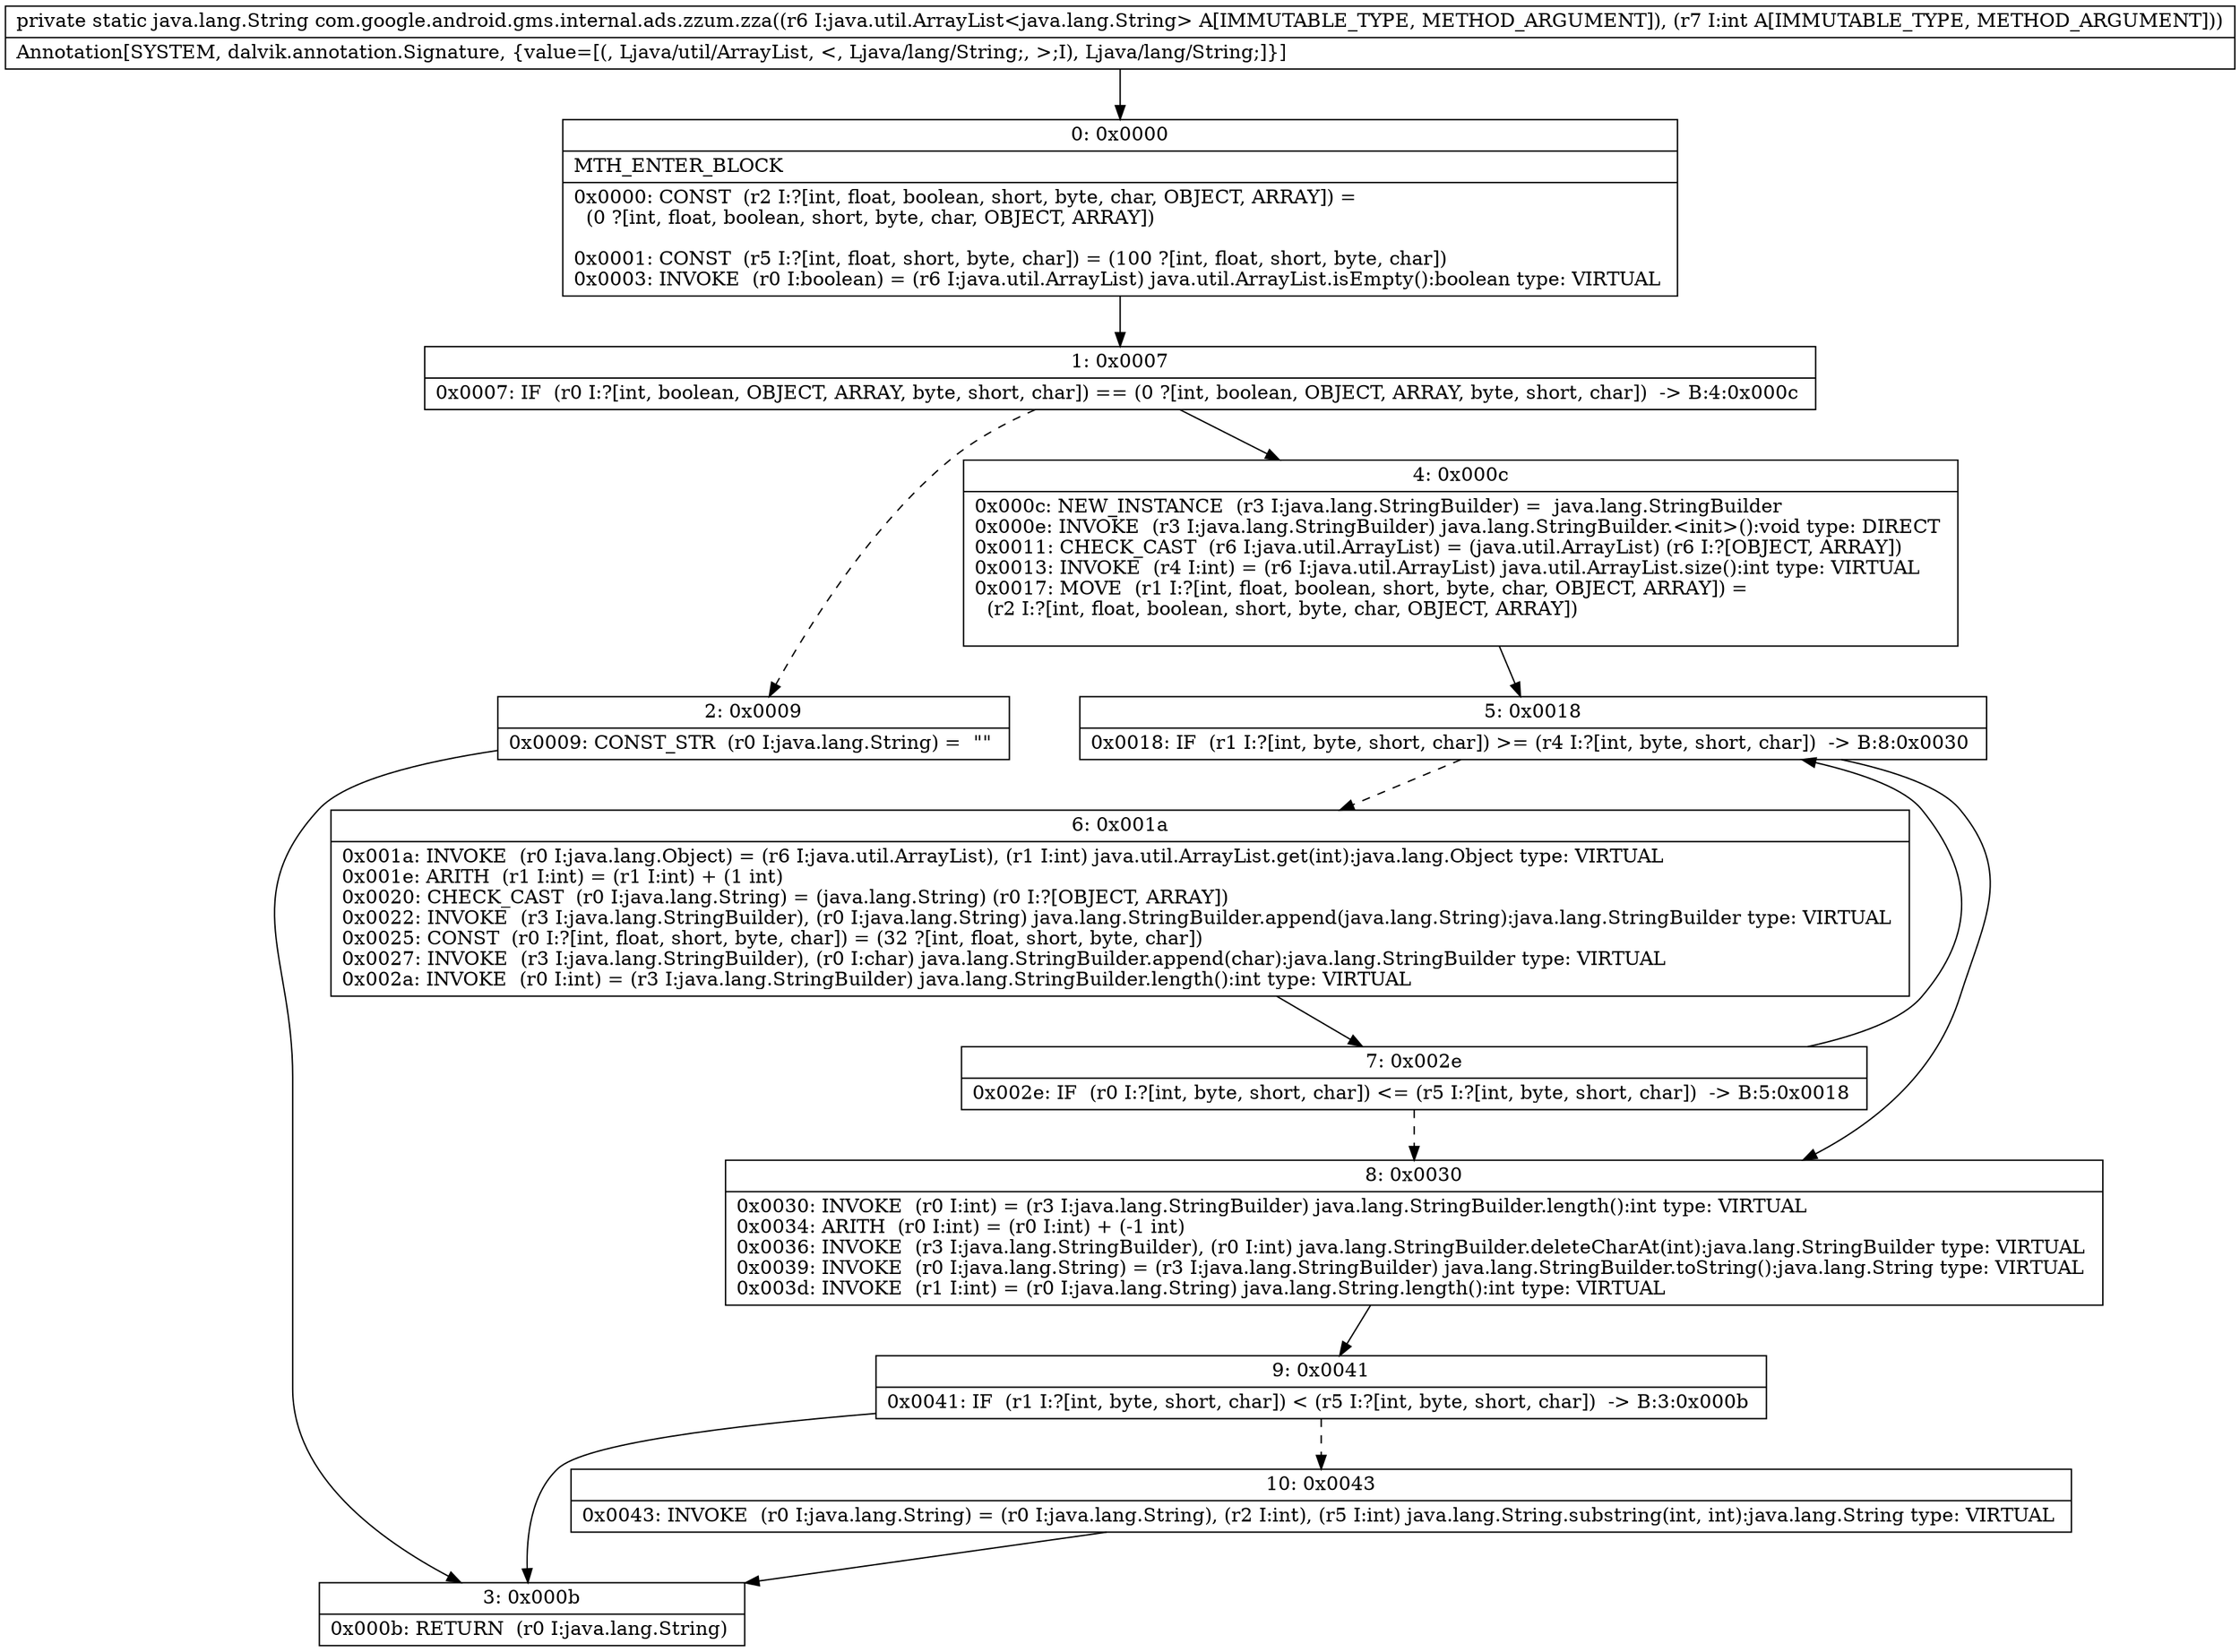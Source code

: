 digraph "CFG forcom.google.android.gms.internal.ads.zzum.zza(Ljava\/util\/ArrayList;I)Ljava\/lang\/String;" {
Node_0 [shape=record,label="{0\:\ 0x0000|MTH_ENTER_BLOCK\l|0x0000: CONST  (r2 I:?[int, float, boolean, short, byte, char, OBJECT, ARRAY]) = \l  (0 ?[int, float, boolean, short, byte, char, OBJECT, ARRAY])\l \l0x0001: CONST  (r5 I:?[int, float, short, byte, char]) = (100 ?[int, float, short, byte, char]) \l0x0003: INVOKE  (r0 I:boolean) = (r6 I:java.util.ArrayList) java.util.ArrayList.isEmpty():boolean type: VIRTUAL \l}"];
Node_1 [shape=record,label="{1\:\ 0x0007|0x0007: IF  (r0 I:?[int, boolean, OBJECT, ARRAY, byte, short, char]) == (0 ?[int, boolean, OBJECT, ARRAY, byte, short, char])  \-\> B:4:0x000c \l}"];
Node_2 [shape=record,label="{2\:\ 0x0009|0x0009: CONST_STR  (r0 I:java.lang.String) =  \"\" \l}"];
Node_3 [shape=record,label="{3\:\ 0x000b|0x000b: RETURN  (r0 I:java.lang.String) \l}"];
Node_4 [shape=record,label="{4\:\ 0x000c|0x000c: NEW_INSTANCE  (r3 I:java.lang.StringBuilder) =  java.lang.StringBuilder \l0x000e: INVOKE  (r3 I:java.lang.StringBuilder) java.lang.StringBuilder.\<init\>():void type: DIRECT \l0x0011: CHECK_CAST  (r6 I:java.util.ArrayList) = (java.util.ArrayList) (r6 I:?[OBJECT, ARRAY]) \l0x0013: INVOKE  (r4 I:int) = (r6 I:java.util.ArrayList) java.util.ArrayList.size():int type: VIRTUAL \l0x0017: MOVE  (r1 I:?[int, float, boolean, short, byte, char, OBJECT, ARRAY]) = \l  (r2 I:?[int, float, boolean, short, byte, char, OBJECT, ARRAY])\l \l}"];
Node_5 [shape=record,label="{5\:\ 0x0018|0x0018: IF  (r1 I:?[int, byte, short, char]) \>= (r4 I:?[int, byte, short, char])  \-\> B:8:0x0030 \l}"];
Node_6 [shape=record,label="{6\:\ 0x001a|0x001a: INVOKE  (r0 I:java.lang.Object) = (r6 I:java.util.ArrayList), (r1 I:int) java.util.ArrayList.get(int):java.lang.Object type: VIRTUAL \l0x001e: ARITH  (r1 I:int) = (r1 I:int) + (1 int) \l0x0020: CHECK_CAST  (r0 I:java.lang.String) = (java.lang.String) (r0 I:?[OBJECT, ARRAY]) \l0x0022: INVOKE  (r3 I:java.lang.StringBuilder), (r0 I:java.lang.String) java.lang.StringBuilder.append(java.lang.String):java.lang.StringBuilder type: VIRTUAL \l0x0025: CONST  (r0 I:?[int, float, short, byte, char]) = (32 ?[int, float, short, byte, char]) \l0x0027: INVOKE  (r3 I:java.lang.StringBuilder), (r0 I:char) java.lang.StringBuilder.append(char):java.lang.StringBuilder type: VIRTUAL \l0x002a: INVOKE  (r0 I:int) = (r3 I:java.lang.StringBuilder) java.lang.StringBuilder.length():int type: VIRTUAL \l}"];
Node_7 [shape=record,label="{7\:\ 0x002e|0x002e: IF  (r0 I:?[int, byte, short, char]) \<= (r5 I:?[int, byte, short, char])  \-\> B:5:0x0018 \l}"];
Node_8 [shape=record,label="{8\:\ 0x0030|0x0030: INVOKE  (r0 I:int) = (r3 I:java.lang.StringBuilder) java.lang.StringBuilder.length():int type: VIRTUAL \l0x0034: ARITH  (r0 I:int) = (r0 I:int) + (\-1 int) \l0x0036: INVOKE  (r3 I:java.lang.StringBuilder), (r0 I:int) java.lang.StringBuilder.deleteCharAt(int):java.lang.StringBuilder type: VIRTUAL \l0x0039: INVOKE  (r0 I:java.lang.String) = (r3 I:java.lang.StringBuilder) java.lang.StringBuilder.toString():java.lang.String type: VIRTUAL \l0x003d: INVOKE  (r1 I:int) = (r0 I:java.lang.String) java.lang.String.length():int type: VIRTUAL \l}"];
Node_9 [shape=record,label="{9\:\ 0x0041|0x0041: IF  (r1 I:?[int, byte, short, char]) \< (r5 I:?[int, byte, short, char])  \-\> B:3:0x000b \l}"];
Node_10 [shape=record,label="{10\:\ 0x0043|0x0043: INVOKE  (r0 I:java.lang.String) = (r0 I:java.lang.String), (r2 I:int), (r5 I:int) java.lang.String.substring(int, int):java.lang.String type: VIRTUAL \l}"];
MethodNode[shape=record,label="{private static java.lang.String com.google.android.gms.internal.ads.zzum.zza((r6 I:java.util.ArrayList\<java.lang.String\> A[IMMUTABLE_TYPE, METHOD_ARGUMENT]), (r7 I:int A[IMMUTABLE_TYPE, METHOD_ARGUMENT]))  | Annotation[SYSTEM, dalvik.annotation.Signature, \{value=[(, Ljava\/util\/ArrayList, \<, Ljava\/lang\/String;, \>;I), Ljava\/lang\/String;]\}]\l}"];
MethodNode -> Node_0;
Node_0 -> Node_1;
Node_1 -> Node_2[style=dashed];
Node_1 -> Node_4;
Node_2 -> Node_3;
Node_4 -> Node_5;
Node_5 -> Node_6[style=dashed];
Node_5 -> Node_8;
Node_6 -> Node_7;
Node_7 -> Node_5;
Node_7 -> Node_8[style=dashed];
Node_8 -> Node_9;
Node_9 -> Node_3;
Node_9 -> Node_10[style=dashed];
Node_10 -> Node_3;
}

